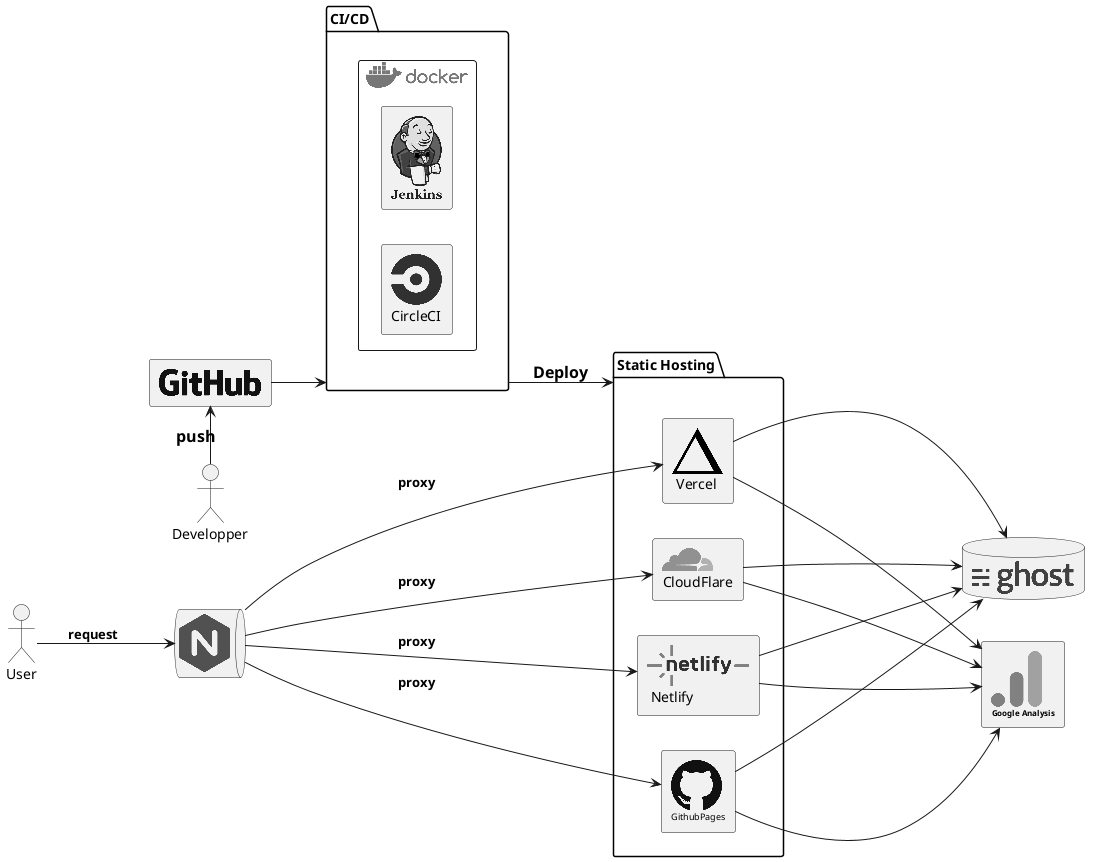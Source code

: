 @startuml フロー
!include <logos/netlify>
!include <logos/now>
!include <logos/github-icon>
!include <logos/cloudflare>
!include <logos/ghost>
!include <logos/google-analytics>
!include <logos/nginx>


!include <logos/docker>
!include <logos/jenkins>
!include <logos/circleci>
!include <logos/github>

left to right direction

package "Static Hosting" as sh {
    rectangle "<$netlify>\n Netlify" as netlify
    rectangle "<$now>\n Vercel" as vercel
    rectangle "<$cloudflare>\nCloudFlare" as cf
    rectangle "<$github-icon>\n<size:9>GithubPages</size>" as gp
}

Database "<$ghost>" as ghost
Rectangle "<$google-analytics>\n**<size:8>Google Analysis</size>**" as analysis


package "CI/CD" as cicd{
    rectangle "<$docker>"{
        rectangle "<$jenkins>"
        rectangle "<$circleci>\nCircleCI"
    }
}


Actor User
Actor Developper

Rectangle "<$github>" as github
Developper -left-> github:**<size:16>push</size>**
github -down-> cicd
cicd -down-> sh :**<size:16>Deploy</size>**

queue "<$nginx>" as nginx
User -down-> nginx :**request**

nginx --down-> vercel :**proxy**
nginx --down-> cf: **proxy**
nginx --down-> gp: **proxy**
nginx --down-> netlify: **proxy**

vercel --down--> ghost
cf --down--> ghost
gp --down--> ghost
netlify --down-> ghost


vercel --down--> analysis
cf --down--> analysis
gp --down--> analysis
netlify --down--> analysis

@enduml
